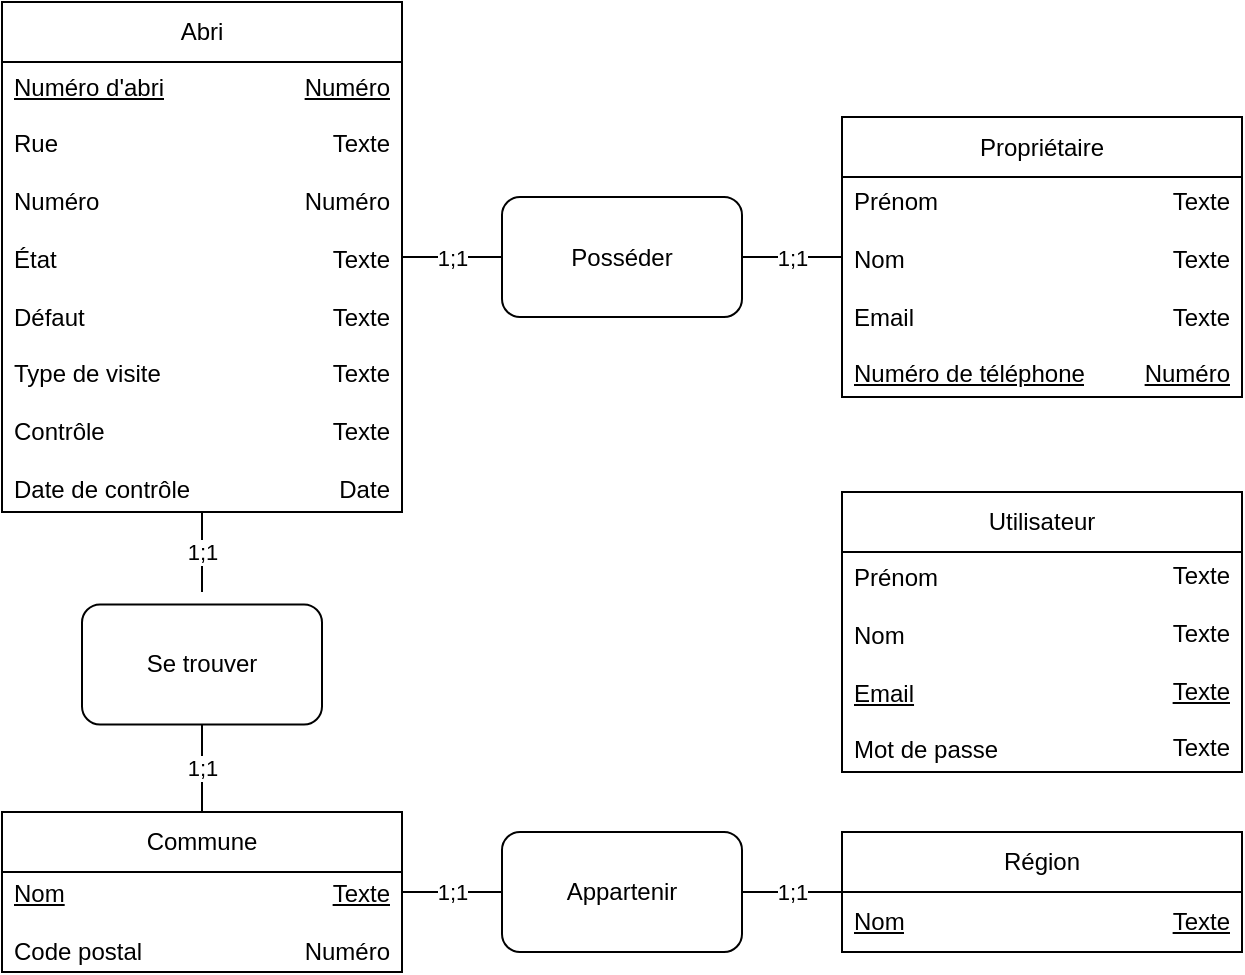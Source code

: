 <mxfile version="20.8.16" type="device"><diagram name="Page-1" id="VRLtV0uH2LTwfMc4ECmZ"><mxGraphModel dx="1418" dy="828" grid="1" gridSize="10" guides="1" tooltips="1" connect="1" arrows="1" fold="1" page="1" pageScale="1" pageWidth="827" pageHeight="1169" math="0" shadow="0"><root><mxCell id="0"/><mxCell id="1" parent="0"/><mxCell id="WXFLfalxqnSFrU5tioZ8-13" value="" style="rounded=0;whiteSpace=wrap;html=1;" parent="1" vertex="1"><mxGeometry x="430" y="290" width="200" height="140" as="geometry"/></mxCell><mxCell id="WXFLfalxqnSFrU5tioZ8-14" value="Utilisateur" style="rounded=0;whiteSpace=wrap;html=1;" parent="1" vertex="1"><mxGeometry x="430" y="290" width="200" height="30" as="geometry"/></mxCell><mxCell id="WXFLfalxqnSFrU5tioZ8-15" value="Prénom&lt;br&gt;&lt;br&gt;Nom&lt;br&gt;&lt;br&gt;&lt;u&gt;Email&lt;/u&gt;&lt;br&gt;&lt;br&gt;Mot de passe" style="text;strokeColor=none;fillColor=none;align=left;verticalAlign=middle;spacingLeft=4;spacingRight=4;overflow=hidden;points=[[0,0.5],[1,0.5]];portConstraint=eastwest;rotatable=0;whiteSpace=wrap;html=1;" parent="1" vertex="1"><mxGeometry x="430" y="321.25" width="90" height="110" as="geometry"/></mxCell><mxCell id="WXFLfalxqnSFrU5tioZ8-16" value="Texte&lt;br&gt;&lt;br&gt;Texte&lt;br&gt;&lt;br&gt;&lt;u&gt;Texte&lt;/u&gt;&lt;br&gt;&lt;br&gt;Texte" style="text;strokeColor=none;fillColor=none;align=right;verticalAlign=middle;spacingLeft=4;spacingRight=4;overflow=hidden;points=[[0,0.5],[1,0.5]];portConstraint=eastwest;rotatable=0;whiteSpace=wrap;html=1;" parent="1" vertex="1"><mxGeometry x="550" y="320" width="80" height="110" as="geometry"/></mxCell><mxCell id="WXFLfalxqnSFrU5tioZ8-17" value="" style="rounded=0;whiteSpace=wrap;html=1;" parent="1" vertex="1"><mxGeometry x="10" y="45" width="200" height="255" as="geometry"/></mxCell><mxCell id="WXFLfalxqnSFrU5tioZ8-18" value="Abri" style="rounded=0;whiteSpace=wrap;html=1;" parent="1" vertex="1"><mxGeometry x="10" y="45" width="200" height="30" as="geometry"/></mxCell><mxCell id="WXFLfalxqnSFrU5tioZ8-20" value="&lt;u&gt;Numéro d'abri&lt;br&gt;&lt;/u&gt;&lt;br&gt;Rue&lt;br&gt;&lt;br&gt;Numéro&lt;br&gt;&lt;br&gt;État&lt;br&gt;&lt;br&gt;Défaut&lt;br&gt;&lt;br&gt;Type de visite&lt;br&gt;&lt;br&gt;Contrôle&lt;br&gt;&lt;br&gt;Date de contrôle" style="text;strokeColor=none;fillColor=none;align=left;verticalAlign=middle;spacingLeft=4;spacingRight=4;overflow=hidden;points=[[0,0.5],[1,0.5]];portConstraint=eastwest;rotatable=0;whiteSpace=wrap;html=1;" parent="1" vertex="1"><mxGeometry x="10" y="76.25" width="100" height="223.75" as="geometry"/></mxCell><mxCell id="WXFLfalxqnSFrU5tioZ8-21" value="&lt;u&gt;Numéro&lt;/u&gt;&lt;br&gt;&lt;br&gt;Texte&lt;br&gt;&lt;br&gt;Numéro&lt;br&gt;&lt;br&gt;Texte&lt;br&gt;&lt;br&gt;Texte&lt;br&gt;&lt;br&gt;Texte&lt;br&gt;&lt;br&gt;Texte&lt;br&gt;&lt;br&gt;Date" style="text;strokeColor=none;fillColor=none;align=right;verticalAlign=middle;spacingLeft=4;spacingRight=4;overflow=hidden;points=[[0,0.5],[1,0.5]];portConstraint=eastwest;rotatable=0;whiteSpace=wrap;html=1;" parent="1" vertex="1"><mxGeometry x="110" y="75" width="100" height="225" as="geometry"/></mxCell><mxCell id="qmCCTD10eFOjpFxG9_lm-3" value="" style="rounded=0;whiteSpace=wrap;html=1;" parent="1" vertex="1"><mxGeometry x="10" y="450" width="200" height="80" as="geometry"/></mxCell><mxCell id="qmCCTD10eFOjpFxG9_lm-4" value="Commune" style="rounded=0;whiteSpace=wrap;html=1;" parent="1" vertex="1"><mxGeometry x="10" y="450" width="200" height="30" as="geometry"/></mxCell><mxCell id="qmCCTD10eFOjpFxG9_lm-9" value="&lt;u&gt;Nom&lt;/u&gt;&lt;br&gt;&lt;br&gt;Code postal" style="text;strokeColor=none;fillColor=none;align=left;verticalAlign=middle;spacingLeft=4;spacingRight=4;overflow=hidden;points=[[0,0.5],[1,0.5]];portConstraint=eastwest;rotatable=0;whiteSpace=wrap;html=1;" parent="1" vertex="1"><mxGeometry x="10" y="480" width="100" height="50" as="geometry"/></mxCell><mxCell id="qmCCTD10eFOjpFxG9_lm-10" value="&lt;u&gt;Texte&lt;/u&gt;&lt;br&gt;&lt;br&gt;Numéro" style="text;strokeColor=none;fillColor=none;align=right;verticalAlign=middle;spacingLeft=4;spacingRight=4;overflow=hidden;points=[[0,0.5],[1,0.5]];portConstraint=eastwest;rotatable=0;whiteSpace=wrap;html=1;" parent="1" vertex="1"><mxGeometry x="110" y="480" width="100" height="50" as="geometry"/></mxCell><mxCell id="qmCCTD10eFOjpFxG9_lm-11" value="" style="rounded=0;whiteSpace=wrap;html=1;" parent="1" vertex="1"><mxGeometry x="430" y="460" width="200" height="60" as="geometry"/></mxCell><mxCell id="qmCCTD10eFOjpFxG9_lm-12" value="Région" style="rounded=0;whiteSpace=wrap;html=1;" parent="1" vertex="1"><mxGeometry x="430" y="460" width="200" height="30" as="geometry"/></mxCell><mxCell id="qmCCTD10eFOjpFxG9_lm-13" value="&lt;u&gt;Nom&lt;/u&gt;" style="text;strokeColor=none;fillColor=none;align=left;verticalAlign=middle;spacingLeft=4;spacingRight=4;overflow=hidden;points=[[0,0.5],[1,0.5]];portConstraint=eastwest;rotatable=0;whiteSpace=wrap;html=1;" parent="1" vertex="1"><mxGeometry x="430" y="490" width="100" height="30" as="geometry"/></mxCell><mxCell id="qmCCTD10eFOjpFxG9_lm-14" value="&lt;u&gt;Texte&lt;/u&gt;" style="text;strokeColor=none;fillColor=none;align=right;verticalAlign=middle;spacingLeft=4;spacingRight=4;overflow=hidden;points=[[0,0.5],[1,0.5]];portConstraint=eastwest;rotatable=0;whiteSpace=wrap;html=1;" parent="1" vertex="1"><mxGeometry x="530" y="490" width="100" height="30" as="geometry"/></mxCell><mxCell id="PrkNhASgswQAcTmq7nzq-2" value="Se trouver" style="rounded=1;whiteSpace=wrap;html=1;" parent="1" vertex="1"><mxGeometry x="50" y="346.25" width="120" height="60" as="geometry"/></mxCell><mxCell id="PrkNhASgswQAcTmq7nzq-5" value="1;1" style="endArrow=none;html=1;rounded=0;entryX=0.5;entryY=1;entryDx=0;entryDy=0;" parent="1" target="WXFLfalxqnSFrU5tioZ8-17" edge="1"><mxGeometry width="50" height="50" relative="1" as="geometry"><mxPoint x="110" y="340" as="sourcePoint"/><mxPoint x="140" y="540" as="targetPoint"/></mxGeometry></mxCell><mxCell id="PrkNhASgswQAcTmq7nzq-6" value="Appartenir" style="rounded=1;whiteSpace=wrap;html=1;" parent="1" vertex="1"><mxGeometry x="260" y="460" width="120" height="60" as="geometry"/></mxCell><mxCell id="PrkNhASgswQAcTmq7nzq-7" value="1;1" style="endArrow=none;html=1;rounded=0;entryX=0.5;entryY=1;entryDx=0;entryDy=0;" parent="1" target="PrkNhASgswQAcTmq7nzq-2" edge="1"><mxGeometry width="50" height="50" relative="1" as="geometry"><mxPoint x="110" y="450" as="sourcePoint"/><mxPoint x="170" y="560" as="targetPoint"/></mxGeometry></mxCell><mxCell id="PrkNhASgswQAcTmq7nzq-8" value="1;1" style="endArrow=none;html=1;rounded=0;entryX=0;entryY=0.5;entryDx=0;entryDy=0;exitX=1;exitY=0.5;exitDx=0;exitDy=0;" parent="1" source="qmCCTD10eFOjpFxG9_lm-3" target="PrkNhASgswQAcTmq7nzq-6" edge="1"><mxGeometry width="50" height="50" relative="1" as="geometry"><mxPoint x="210" y="570" as="sourcePoint"/><mxPoint x="260" y="570" as="targetPoint"/></mxGeometry></mxCell><mxCell id="PrkNhASgswQAcTmq7nzq-10" value="1;1" style="endArrow=none;html=1;rounded=0;exitX=1;exitY=0.5;exitDx=0;exitDy=0;entryX=0;entryY=0.5;entryDx=0;entryDy=0;" parent="1" source="PrkNhASgswQAcTmq7nzq-6" target="qmCCTD10eFOjpFxG9_lm-11" edge="1"><mxGeometry width="50" height="50" relative="1" as="geometry"><mxPoint x="350" y="630" as="sourcePoint"/><mxPoint x="410" y="550" as="targetPoint"/></mxGeometry></mxCell><mxCell id="6cZwdNiwTixAt1m0VKRY-2" value="" style="rounded=0;whiteSpace=wrap;html=1;" parent="1" vertex="1"><mxGeometry x="430" y="102.5" width="200" height="140" as="geometry"/></mxCell><mxCell id="6cZwdNiwTixAt1m0VKRY-3" value="Propriétaire" style="rounded=0;whiteSpace=wrap;html=1;" parent="1" vertex="1"><mxGeometry x="430" y="102.5" width="200" height="30" as="geometry"/></mxCell><mxCell id="6cZwdNiwTixAt1m0VKRY-4" value="Prénom&lt;br&gt;&lt;br&gt;Nom&lt;br&gt;&lt;br&gt;Email&lt;br&gt;&lt;br&gt;&lt;u&gt;Numéro de téléphone&lt;/u&gt;" style="text;strokeColor=none;fillColor=none;align=left;verticalAlign=middle;spacingLeft=4;spacingRight=4;overflow=hidden;points=[[0,0.5],[1,0.5]];portConstraint=eastwest;rotatable=0;whiteSpace=wrap;html=1;" parent="1" vertex="1"><mxGeometry x="430" y="132.5" width="130" height="110" as="geometry"/></mxCell><mxCell id="6cZwdNiwTixAt1m0VKRY-5" value="Texte&lt;br&gt;&lt;br&gt;Texte&lt;br&gt;&lt;br&gt;Texte&lt;br&gt;&lt;br&gt;&lt;u&gt;Numéro&lt;/u&gt;" style="text;strokeColor=none;fillColor=none;align=right;verticalAlign=middle;spacingLeft=4;spacingRight=4;overflow=hidden;points=[[0,0.5],[1,0.5]];portConstraint=eastwest;rotatable=0;whiteSpace=wrap;html=1;" parent="1" vertex="1"><mxGeometry x="550" y="132.5" width="80" height="110" as="geometry"/></mxCell><mxCell id="6cZwdNiwTixAt1m0VKRY-6" value="Posséder" style="rounded=1;whiteSpace=wrap;html=1;" parent="1" vertex="1"><mxGeometry x="260" y="142.5" width="120" height="60" as="geometry"/></mxCell><mxCell id="6cZwdNiwTixAt1m0VKRY-7" value="1;1" style="endArrow=none;html=1;rounded=0;entryX=0;entryY=0.5;entryDx=0;entryDy=0;exitX=1;exitY=0.5;exitDx=0;exitDy=0;" parent="1" source="6cZwdNiwTixAt1m0VKRY-6" target="6cZwdNiwTixAt1m0VKRY-2" edge="1"><mxGeometry width="50" height="50" relative="1" as="geometry"><mxPoint x="250" y="360" as="sourcePoint"/><mxPoint x="300" y="310" as="targetPoint"/></mxGeometry></mxCell><mxCell id="6cZwdNiwTixAt1m0VKRY-8" value="1;1" style="endArrow=none;html=1;rounded=0;entryX=0;entryY=0.5;entryDx=0;entryDy=0;exitX=1;exitY=0.5;exitDx=0;exitDy=0;" parent="1" source="WXFLfalxqnSFrU5tioZ8-17" target="6cZwdNiwTixAt1m0VKRY-6" edge="1"><mxGeometry width="50" height="50" relative="1" as="geometry"><mxPoint x="270" y="360" as="sourcePoint"/><mxPoint x="320" y="310" as="targetPoint"/></mxGeometry></mxCell></root></mxGraphModel></diagram></mxfile>